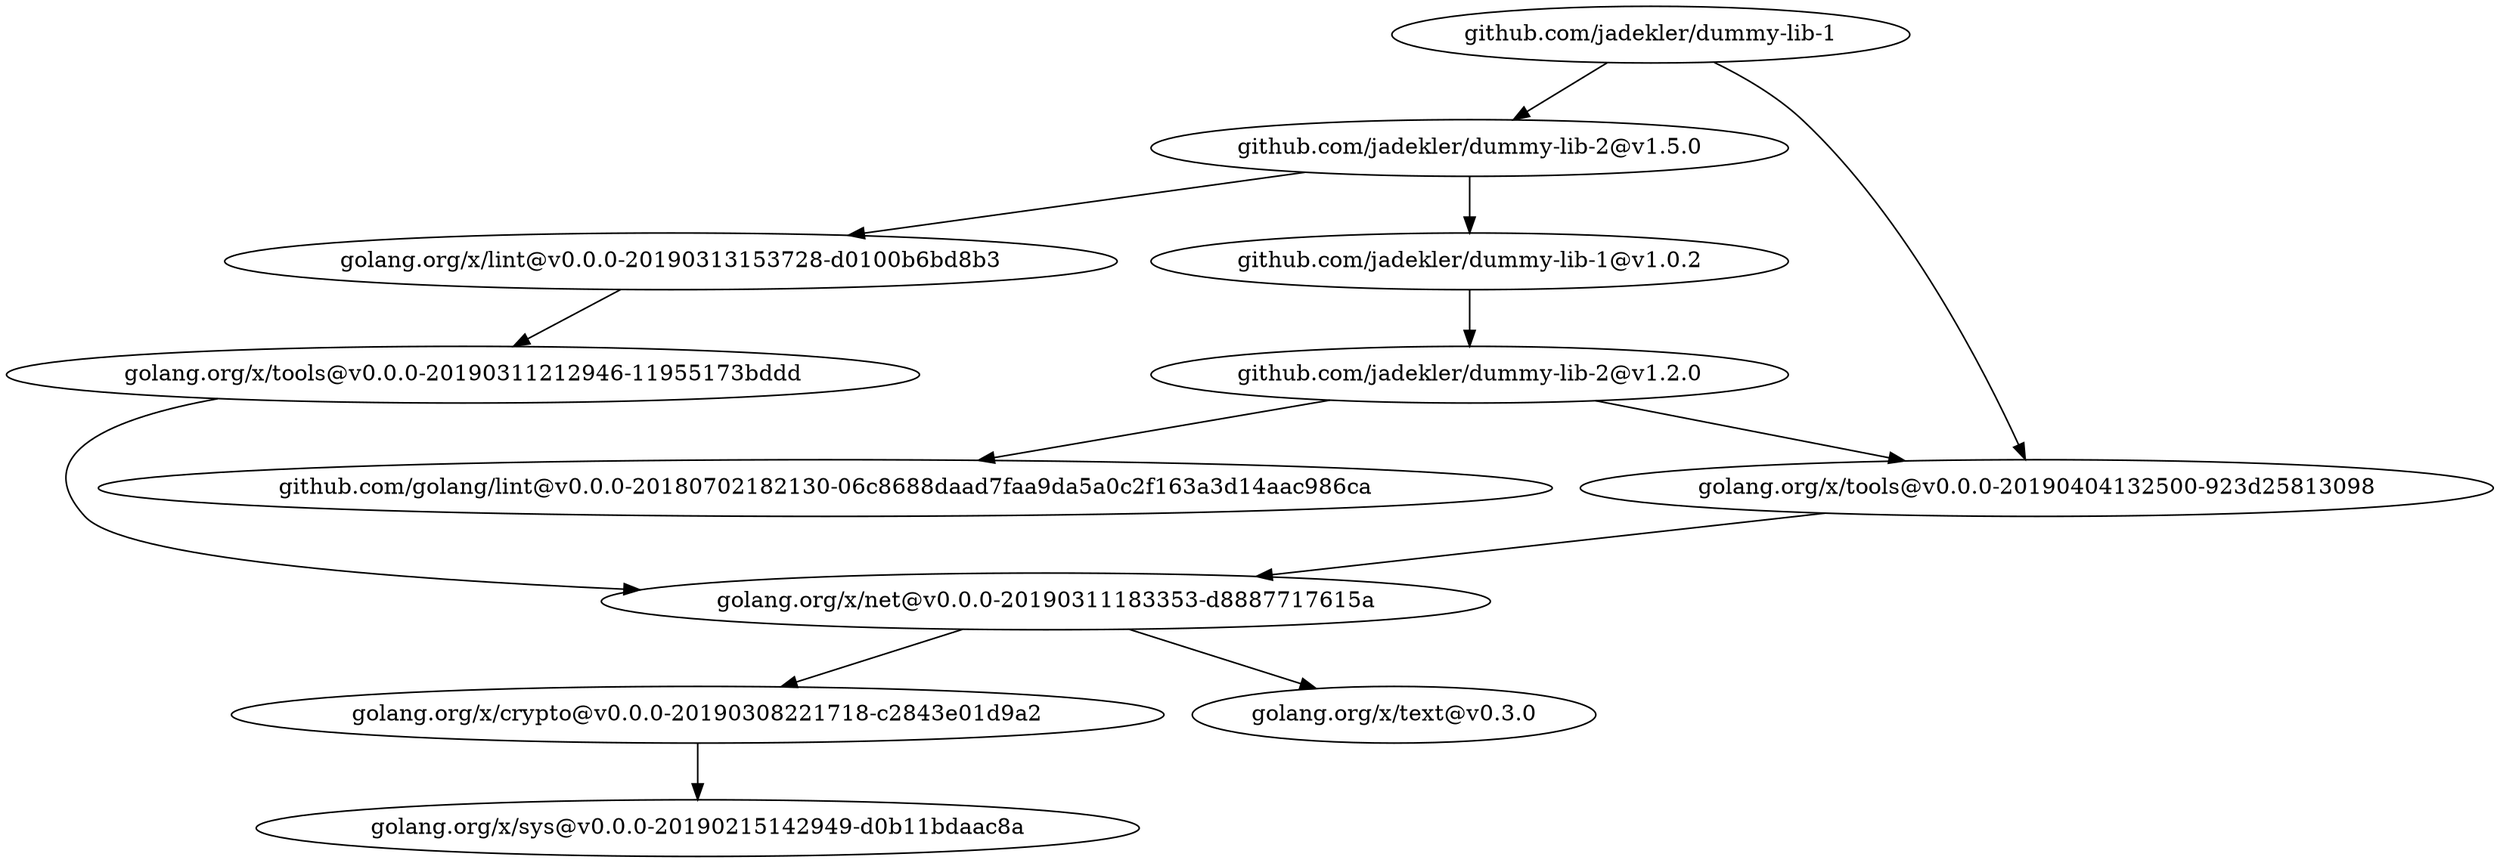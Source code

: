 digraph gomodgraph {
	"github.com/jadekler/dummy-lib-1" -> "github.com/jadekler/dummy-lib-2@v1.5.0";
	"github.com/jadekler/dummy-lib-1" -> "golang.org/x/tools@v0.0.0-20190404132500-923d25813098";
	"golang.org/x/tools@v0.0.0-20190404132500-923d25813098" -> "golang.org/x/net@v0.0.0-20190311183353-d8887717615a";
	"github.com/jadekler/dummy-lib-2@v1.5.0" -> "github.com/jadekler/dummy-lib-1@v1.0.2";
	"github.com/jadekler/dummy-lib-2@v1.5.0" -> "golang.org/x/lint@v0.0.0-20190313153728-d0100b6bd8b3";
	"golang.org/x/lint@v0.0.0-20190313153728-d0100b6bd8b3" -> "golang.org/x/tools@v0.0.0-20190311212946-11955173bddd";
	"golang.org/x/net@v0.0.0-20190311183353-d8887717615a" -> "golang.org/x/crypto@v0.0.0-20190308221718-c2843e01d9a2";
	"golang.org/x/net@v0.0.0-20190311183353-d8887717615a" -> "golang.org/x/text@v0.3.0";
	"github.com/jadekler/dummy-lib-1@v1.0.2" -> "github.com/jadekler/dummy-lib-2@v1.2.0";
	"golang.org/x/crypto@v0.0.0-20190308221718-c2843e01d9a2" -> "golang.org/x/sys@v0.0.0-20190215142949-d0b11bdaac8a";
	"golang.org/x/tools@v0.0.0-20190311212946-11955173bddd" -> "golang.org/x/net@v0.0.0-20190311183353-d8887717615a";
	"github.com/jadekler/dummy-lib-2@v1.2.0" -> "github.com/golang/lint@v0.0.0-20180702182130-06c8688daad7faa9da5a0c2f163a3d14aac986ca";
	"github.com/jadekler/dummy-lib-2@v1.2.0" -> "golang.org/x/tools@v0.0.0-20190404132500-923d25813098";
}
